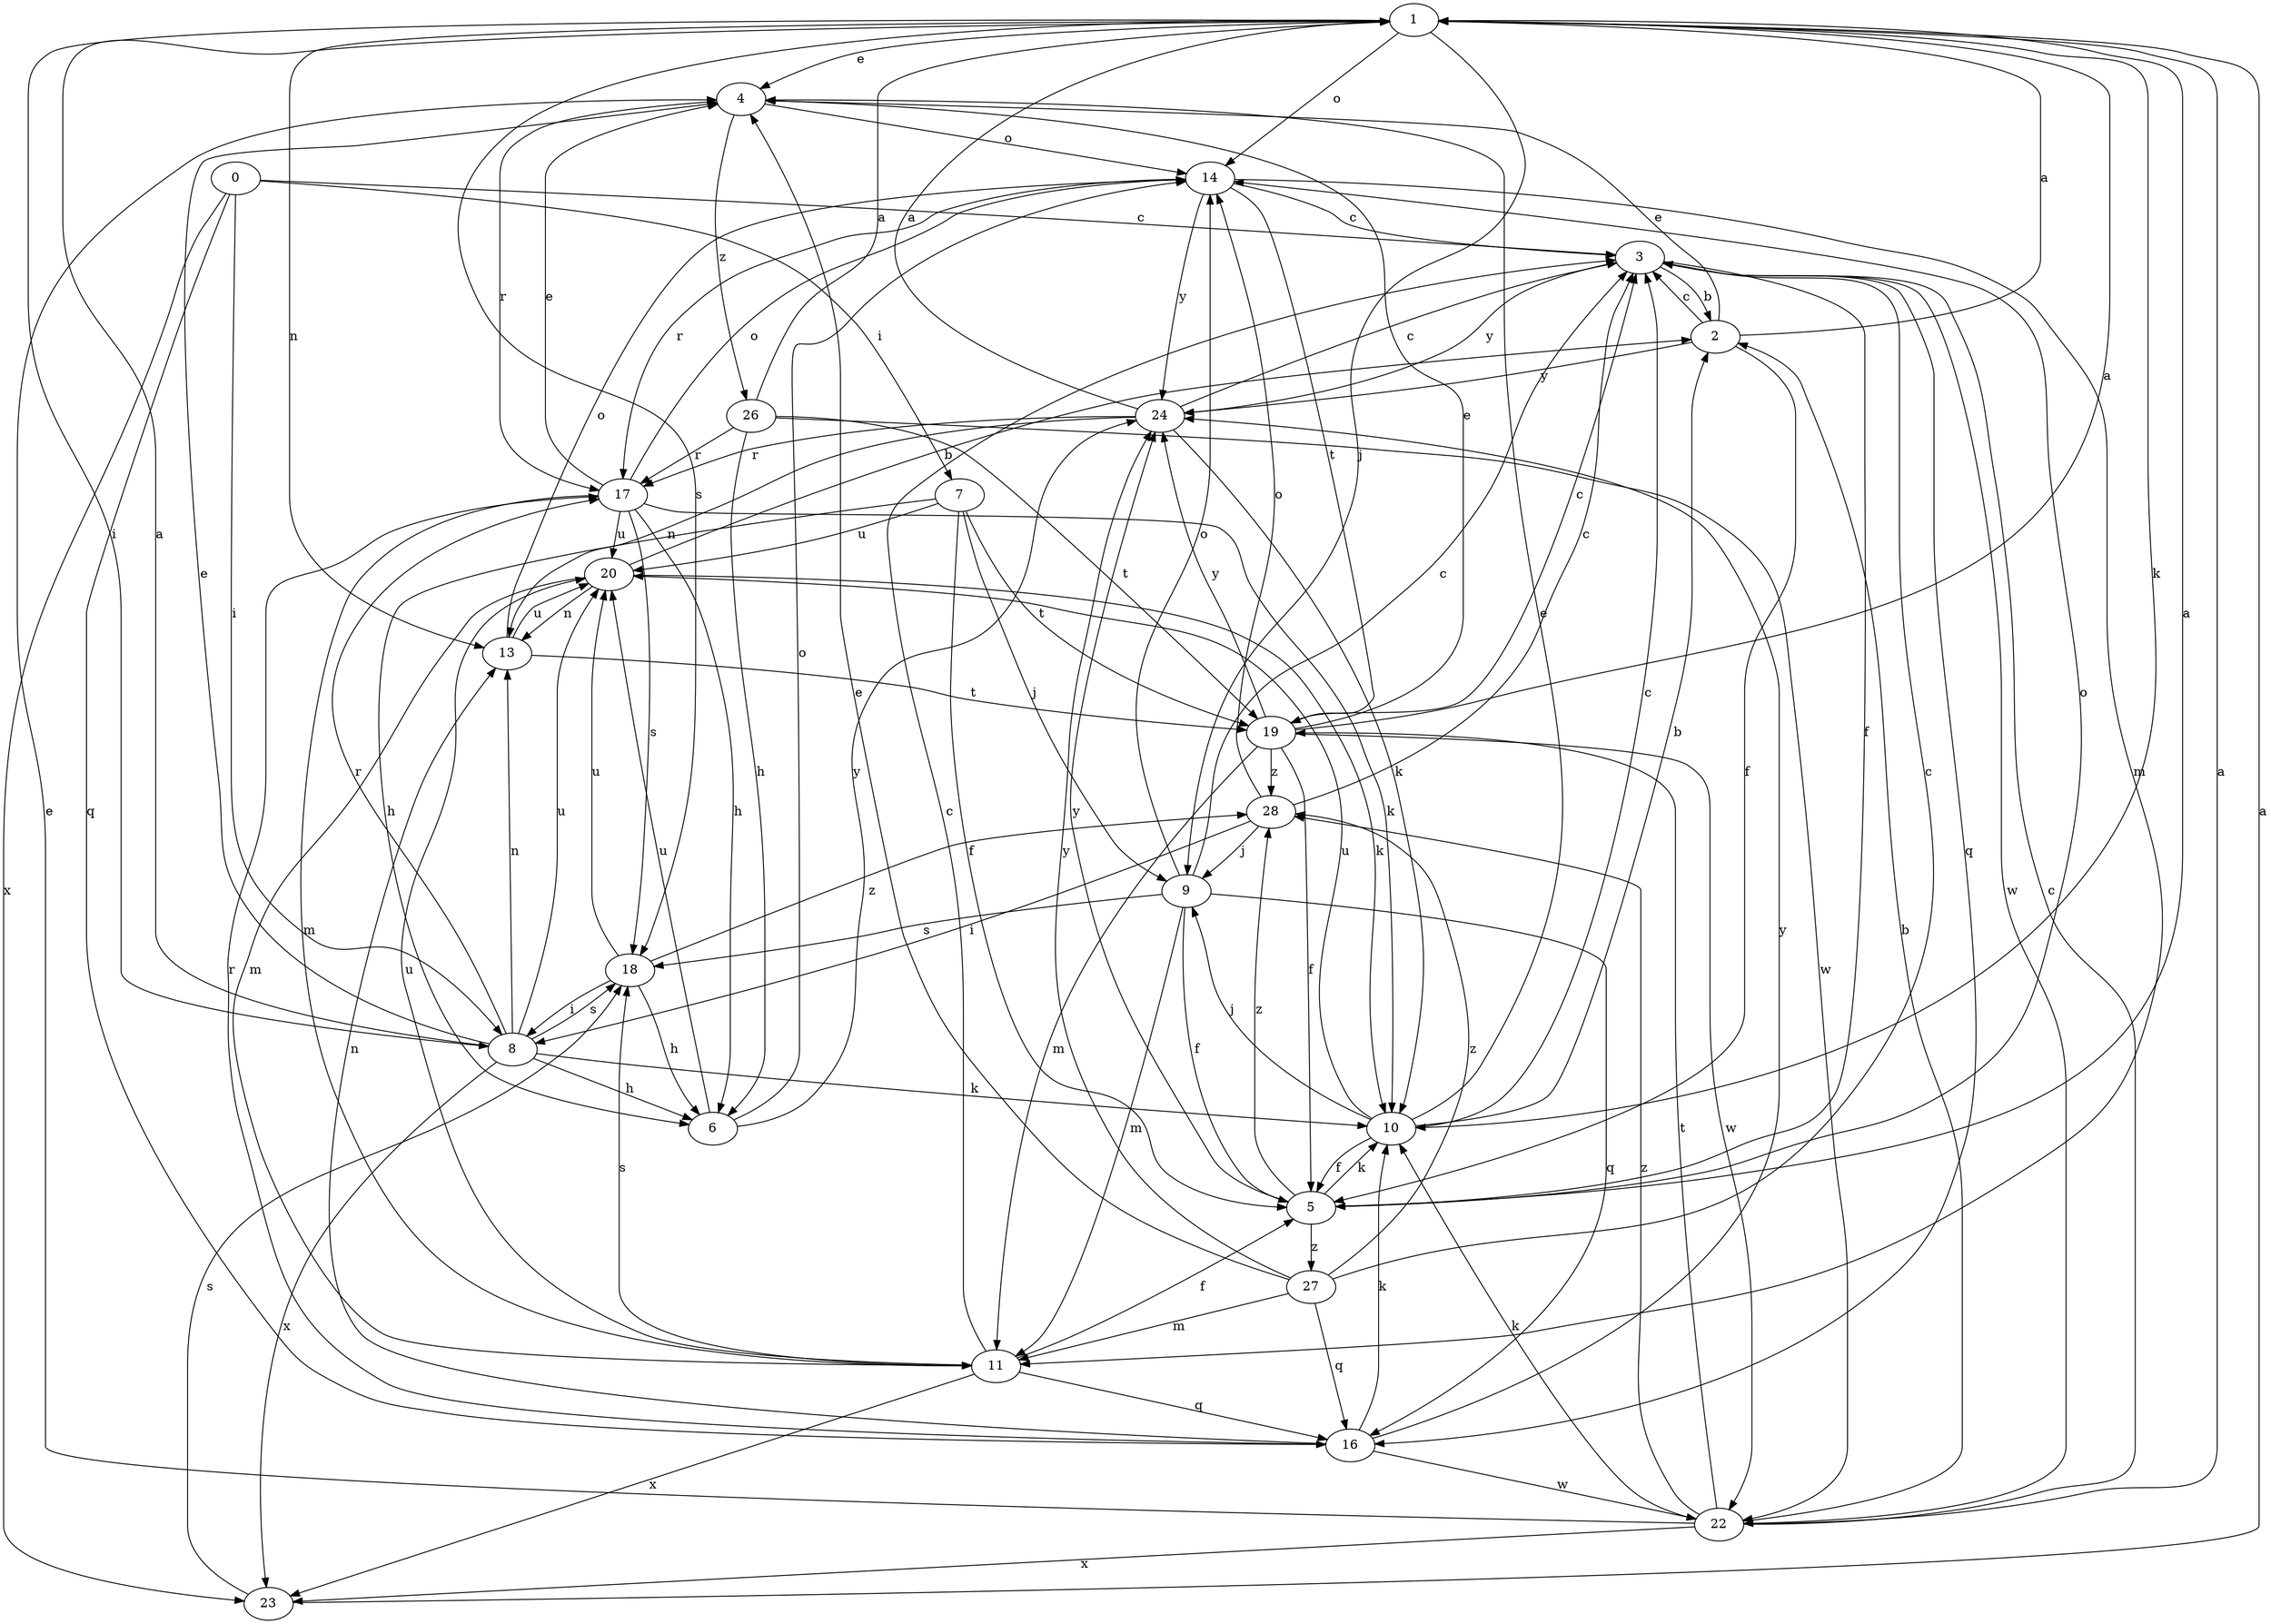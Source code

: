 strict digraph  {
1;
2;
3;
4;
5;
6;
7;
8;
9;
10;
11;
13;
14;
16;
17;
18;
19;
20;
0;
22;
23;
24;
26;
27;
28;
1 -> 4  [label=e];
1 -> 8  [label=i];
1 -> 9  [label=j];
1 -> 10  [label=k];
1 -> 13  [label=n];
1 -> 14  [label=o];
1 -> 18  [label=s];
2 -> 1  [label=a];
2 -> 3  [label=c];
2 -> 4  [label=e];
2 -> 5  [label=f];
2 -> 24  [label=y];
3 -> 2  [label=b];
3 -> 5  [label=f];
3 -> 16  [label=q];
3 -> 22  [label=w];
3 -> 24  [label=y];
4 -> 14  [label=o];
4 -> 17  [label=r];
4 -> 26  [label=z];
5 -> 1  [label=a];
5 -> 10  [label=k];
5 -> 14  [label=o];
5 -> 24  [label=y];
5 -> 27  [label=z];
5 -> 28  [label=z];
6 -> 14  [label=o];
6 -> 20  [label=u];
6 -> 24  [label=y];
7 -> 5  [label=f];
7 -> 6  [label=h];
7 -> 9  [label=j];
7 -> 19  [label=t];
7 -> 20  [label=u];
8 -> 1  [label=a];
8 -> 4  [label=e];
8 -> 6  [label=h];
8 -> 10  [label=k];
8 -> 13  [label=n];
8 -> 17  [label=r];
8 -> 18  [label=s];
8 -> 20  [label=u];
8 -> 23  [label=x];
9 -> 3  [label=c];
9 -> 5  [label=f];
9 -> 11  [label=m];
9 -> 14  [label=o];
9 -> 16  [label=q];
9 -> 18  [label=s];
10 -> 2  [label=b];
10 -> 3  [label=c];
10 -> 4  [label=e];
10 -> 5  [label=f];
10 -> 9  [label=j];
10 -> 20  [label=u];
11 -> 3  [label=c];
11 -> 5  [label=f];
11 -> 16  [label=q];
11 -> 18  [label=s];
11 -> 20  [label=u];
11 -> 23  [label=x];
13 -> 14  [label=o];
13 -> 19  [label=t];
13 -> 20  [label=u];
14 -> 3  [label=c];
14 -> 11  [label=m];
14 -> 17  [label=r];
14 -> 19  [label=t];
14 -> 24  [label=y];
16 -> 10  [label=k];
16 -> 13  [label=n];
16 -> 17  [label=r];
16 -> 22  [label=w];
16 -> 24  [label=y];
17 -> 4  [label=e];
17 -> 6  [label=h];
17 -> 10  [label=k];
17 -> 11  [label=m];
17 -> 14  [label=o];
17 -> 18  [label=s];
17 -> 20  [label=u];
18 -> 6  [label=h];
18 -> 8  [label=i];
18 -> 20  [label=u];
18 -> 28  [label=z];
19 -> 1  [label=a];
19 -> 3  [label=c];
19 -> 4  [label=e];
19 -> 5  [label=f];
19 -> 11  [label=m];
19 -> 22  [label=w];
19 -> 24  [label=y];
19 -> 28  [label=z];
20 -> 2  [label=b];
20 -> 10  [label=k];
20 -> 11  [label=m];
20 -> 13  [label=n];
0 -> 3  [label=c];
0 -> 7  [label=i];
0 -> 8  [label=i];
0 -> 16  [label=q];
0 -> 23  [label=x];
22 -> 1  [label=a];
22 -> 2  [label=b];
22 -> 3  [label=c];
22 -> 4  [label=e];
22 -> 10  [label=k];
22 -> 19  [label=t];
22 -> 23  [label=x];
22 -> 28  [label=z];
23 -> 1  [label=a];
23 -> 18  [label=s];
24 -> 1  [label=a];
24 -> 3  [label=c];
24 -> 10  [label=k];
24 -> 13  [label=n];
24 -> 17  [label=r];
26 -> 1  [label=a];
26 -> 6  [label=h];
26 -> 17  [label=r];
26 -> 19  [label=t];
26 -> 22  [label=w];
27 -> 3  [label=c];
27 -> 4  [label=e];
27 -> 11  [label=m];
27 -> 16  [label=q];
27 -> 24  [label=y];
27 -> 28  [label=z];
28 -> 3  [label=c];
28 -> 8  [label=i];
28 -> 9  [label=j];
28 -> 14  [label=o];
}

